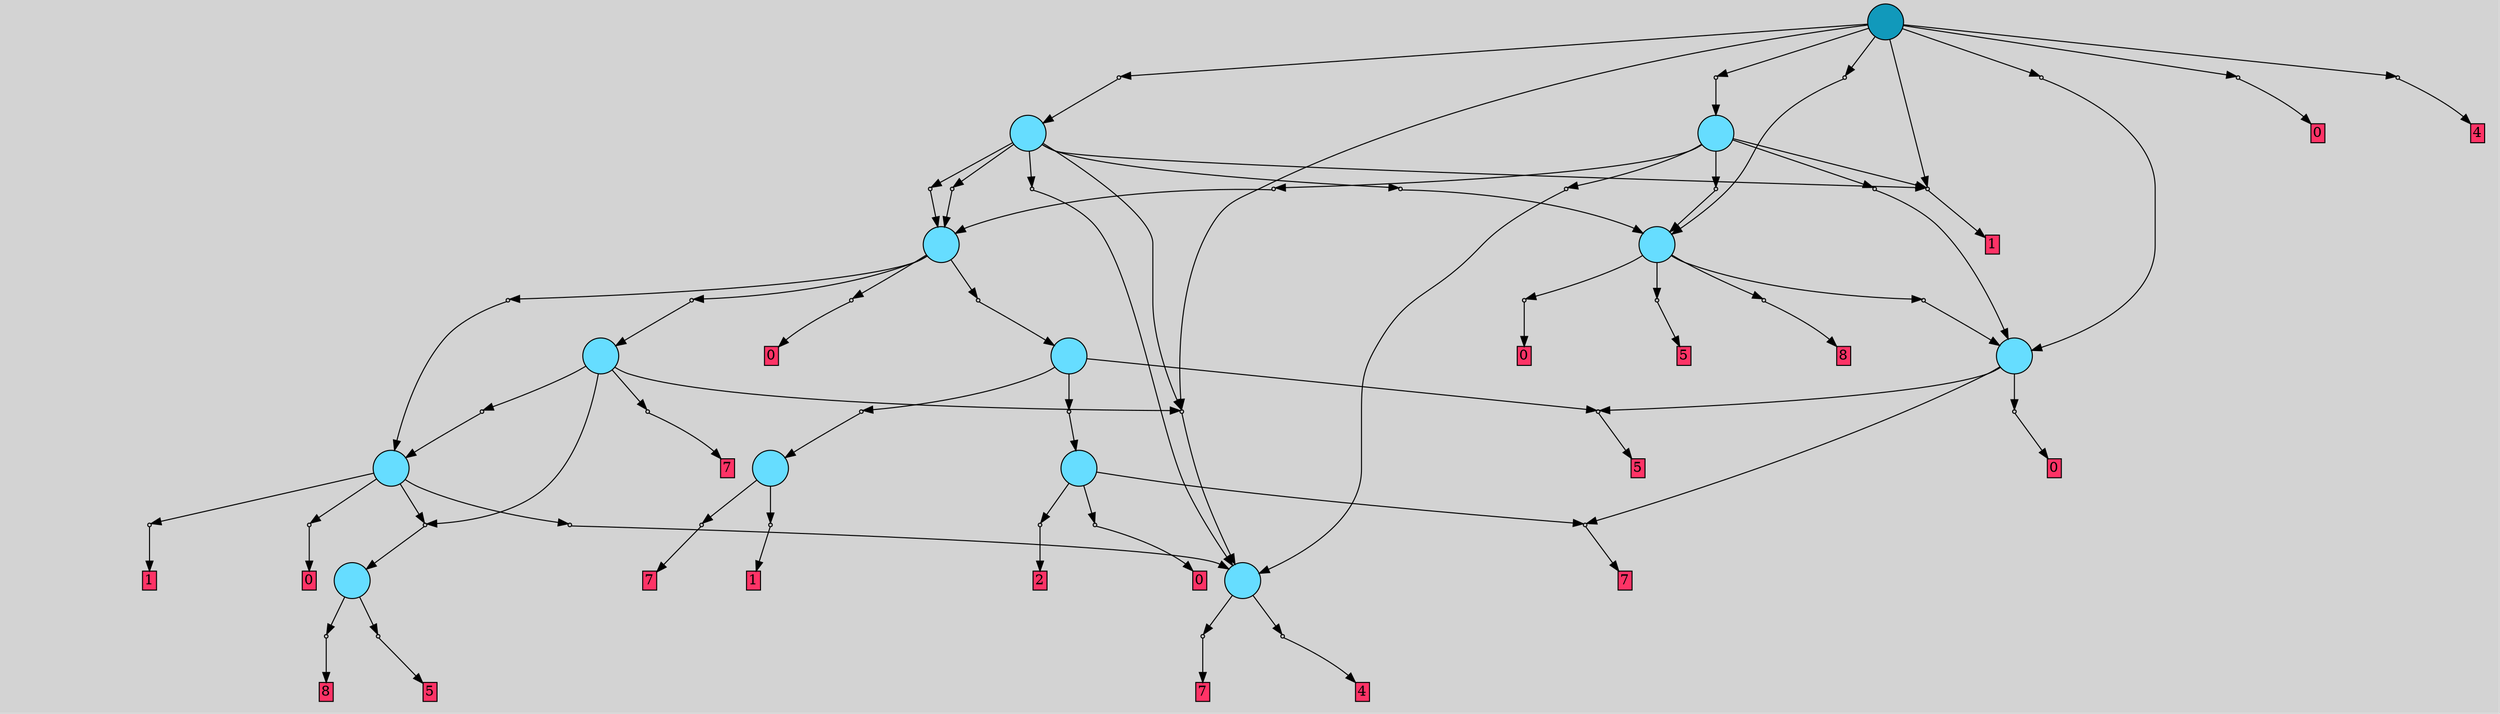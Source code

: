 // File exported with GEGELATI v1.3.1
// On the 2024-04-12 16:04:54
// With the File::TPGGraphDotExporter
digraph{
	graph[pad = "0.212, 0.055" bgcolor = lightgray]
	node[shape=circle style = filled label = ""]
		T0 [fillcolor="#66ddff"]
		T1 [fillcolor="#66ddff"]
		T2 [fillcolor="#66ddff"]
		T3 [fillcolor="#66ddff"]
		T4 [fillcolor="#66ddff"]
		T5 [fillcolor="#66ddff"]
		T6 [fillcolor="#66ddff"]
		T7 [fillcolor="#66ddff"]
		T8 [fillcolor="#66ddff"]
		T9 [fillcolor="#66ddff"]
		T10 [fillcolor="#66ddff"]
		T11 [fillcolor="#66ddff"]
		T12 [fillcolor="#1199bb"]
		P0 [fillcolor="#cccccc" shape=point] //
		I0 [shape=box style=invis label="0|0&3|1#1|1&#92;n"]
		P0 -> I0[style=invis]
		A0 [fillcolor="#ff3366" shape=box margin=0.03 width=0 height=0 label="8"]
		T0 -> P0 -> A0
		P1 [fillcolor="#cccccc" shape=point] //
		I1 [shape=box style=invis label=""]
		P1 -> I1[style=invis]
		A1 [fillcolor="#ff3366" shape=box margin=0.03 width=0 height=0 label="5"]
		T0 -> P1 -> A1
		P2 [fillcolor="#cccccc" shape=point] //
		I2 [shape=box style=invis label="1|0&0|6#3|1&#92;n"]
		P2 -> I2[style=invis]
		A2 [fillcolor="#ff3366" shape=box margin=0.03 width=0 height=0 label="1"]
		T1 -> P2 -> A2
		P3 [fillcolor="#cccccc" shape=point] //
		I3 [shape=box style=invis label=""]
		P3 -> I3[style=invis]
		A3 [fillcolor="#ff3366" shape=box margin=0.03 width=0 height=0 label="7"]
		T1 -> P3 -> A3
		P4 [fillcolor="#cccccc" shape=point] //
		I4 [shape=box style=invis label="1|0&3|4#4|2&#92;n"]
		P4 -> I4[style=invis]
		A4 [fillcolor="#ff3366" shape=box margin=0.03 width=0 height=0 label="7"]
		T2 -> P4 -> A4
		P5 [fillcolor="#cccccc" shape=point] //
		I5 [shape=box style=invis label="4|0&4|7#0|1&#92;n"]
		P5 -> I5[style=invis]
		A5 [fillcolor="#ff3366" shape=box margin=0.03 width=0 height=0 label="4"]
		T2 -> P5 -> A5
		P6 [fillcolor="#cccccc" shape=point] //
		I6 [shape=box style=invis label="6|0&4|6#2|6&#92;n"]
		P6 -> I6[style=invis]
		A6 [fillcolor="#ff3366" shape=box margin=0.03 width=0 height=0 label="0"]
		T3 -> P6 -> A6
		P7 [fillcolor="#cccccc" shape=point] //
		I7 [shape=box style=invis label="4|0&3|5#3|5&#92;n"]
		P7 -> I7[style=invis]
		A7 [fillcolor="#ff3366" shape=box margin=0.03 width=0 height=0 label="2"]
		T3 -> P7 -> A7
		P8 [fillcolor="#cccccc" shape=point] //
		I8 [shape=box style=invis label="0|0&1|1#2|4&#92;n"]
		P8 -> I8[style=invis]
		A8 [fillcolor="#ff3366" shape=box margin=0.03 width=0 height=0 label="7"]
		T3 -> P8 -> A8
		T4 -> P8
		P9 [fillcolor="#cccccc" shape=point] //
		I9 [shape=box style=invis label="1|0&0|5#3|5&#92;n"]
		P9 -> I9[style=invis]
		A9 [fillcolor="#ff3366" shape=box margin=0.03 width=0 height=0 label="5"]
		T4 -> P9 -> A9
		P10 [fillcolor="#cccccc" shape=point] //
		I10 [shape=box style=invis label="6|0&4|6#2|6&#92;n"]
		P10 -> I10[style=invis]
		A10 [fillcolor="#ff3366" shape=box margin=0.03 width=0 height=0 label="0"]
		T4 -> P10 -> A10
		P11 [fillcolor="#cccccc" shape=point] //
		I11 [shape=box style=invis label="7|0&1|1#2|0&#92;n"]
		P11 -> I11[style=invis]
		T5 -> P11 -> T1
		T5 -> P9
		P12 [fillcolor="#cccccc" shape=point] //
		I12 [shape=box style=invis label="6|3&3|7#1|4&#92;n8|0&0|3#2|1&#92;n"]
		P12 -> I12[style=invis]
		T5 -> P12 -> T3
		P13 [fillcolor="#cccccc" shape=point] //
		I13 [shape=box style=invis label="1|0&3|3#2|0&#92;n"]
		P13 -> I13[style=invis]
		T6 -> P13 -> T2
		P14 [fillcolor="#cccccc" shape=point] //
		I14 [shape=box style=invis label="2|0&4|6#3|5&#92;n"]
		P14 -> I14[style=invis]
		T6 -> P14 -> T0
		P15 [fillcolor="#cccccc" shape=point] //
		I15 [shape=box style=invis label="1|0&0|6#3|1&#92;n"]
		P15 -> I15[style=invis]
		A11 [fillcolor="#ff3366" shape=box margin=0.03 width=0 height=0 label="1"]
		T6 -> P15 -> A11
		P16 [fillcolor="#cccccc" shape=point] //
		I16 [shape=box style=invis label="7|0&4|1#0|2&#92;n"]
		P16 -> I16[style=invis]
		A12 [fillcolor="#ff3366" shape=box margin=0.03 width=0 height=0 label="0"]
		T6 -> P16 -> A12
		P17 [fillcolor="#cccccc" shape=point] //
		I17 [shape=box style=invis label="1|0&3|0#2|0&#92;n"]
		P17 -> I17[style=invis]
		T7 -> P17 -> T2
		T7 -> P14
		P18 [fillcolor="#cccccc" shape=point] //
		I18 [shape=box style=invis label="0|0&3|7#3|2&#92;n"]
		P18 -> I18[style=invis]
		A13 [fillcolor="#ff3366" shape=box margin=0.03 width=0 height=0 label="7"]
		T7 -> P18 -> A13
		P19 [fillcolor="#cccccc" shape=point] //
		I19 [shape=box style=invis label="1|0&4|5#3|5&#92;n"]
		P19 -> I19[style=invis]
		T7 -> P19 -> T6
		P20 [fillcolor="#cccccc" shape=point] //
		I20 [shape=box style=invis label="7|0&4|5#3|3&#92;n"]
		P20 -> I20[style=invis]
		T8 -> P20 -> T7
		P21 [fillcolor="#cccccc" shape=point] //
		I21 [shape=box style=invis label="4|0&3|0#4|2&#92;n"]
		P21 -> I21[style=invis]
		T8 -> P21 -> T6
		P22 [fillcolor="#cccccc" shape=point] //
		I22 [shape=box style=invis label="0|0&3|5#3|1&#92;n"]
		P22 -> I22[style=invis]
		A14 [fillcolor="#ff3366" shape=box margin=0.03 width=0 height=0 label="0"]
		T8 -> P22 -> A14
		P23 [fillcolor="#cccccc" shape=point] //
		I23 [shape=box style=invis label="8|0&3|0#3|0&#92;n"]
		P23 -> I23[style=invis]
		T8 -> P23 -> T5
		P24 [fillcolor="#cccccc" shape=point] //
		I24 [shape=box style=invis label="5|0&0|4#3|2&#92;n"]
		P24 -> I24[style=invis]
		A15 [fillcolor="#ff3366" shape=box margin=0.03 width=0 height=0 label="0"]
		T9 -> P24 -> A15
		P25 [fillcolor="#cccccc" shape=point] //
		I25 [shape=box style=invis label="1|0&3|2#1|0&#92;n"]
		P25 -> I25[style=invis]
		A16 [fillcolor="#ff3366" shape=box margin=0.03 width=0 height=0 label="5"]
		T9 -> P25 -> A16
		P26 [fillcolor="#cccccc" shape=point] //
		I26 [shape=box style=invis label="4|0&3|6#3|0&#92;n"]
		P26 -> I26[style=invis]
		T9 -> P26 -> T4
		P27 [fillcolor="#cccccc" shape=point] //
		I27 [shape=box style=invis label="0|0&1|7#2|4&#92;n"]
		P27 -> I27[style=invis]
		A17 [fillcolor="#ff3366" shape=box margin=0.03 width=0 height=0 label="8"]
		T9 -> P27 -> A17
		P28 [fillcolor="#cccccc" shape=point] //
		I28 [shape=box style=invis label="1|0&4|5#3|5&#92;n"]
		P28 -> I28[style=invis]
		T10 -> P28 -> T8
		P29 [fillcolor="#cccccc" shape=point] //
		I29 [shape=box style=invis label="4|0&3|6#3|0&#92;n"]
		P29 -> I29[style=invis]
		T10 -> P29 -> T4
		P30 [fillcolor="#cccccc" shape=point] //
		I30 [shape=box style=invis label="1|0&1|6#3|1&#92;n"]
		P30 -> I30[style=invis]
		A18 [fillcolor="#ff3366" shape=box margin=0.03 width=0 height=0 label="1"]
		T10 -> P30 -> A18
		P31 [fillcolor="#cccccc" shape=point] //
		I31 [shape=box style=invis label="1|0&3|7#2|0&#92;n"]
		P31 -> I31[style=invis]
		T10 -> P31 -> T2
		P32 [fillcolor="#cccccc" shape=point] //
		I32 [shape=box style=invis label="2|0&4|6#3|5&#92;n"]
		P32 -> I32[style=invis]
		T10 -> P32 -> T9
		T11 -> P17
		P33 [fillcolor="#cccccc" shape=point] //
		I33 [shape=box style=invis label="0|0&2|5#1|6&#92;n"]
		P33 -> I33[style=invis]
		T11 -> P33 -> T8
		T11 -> P30
		P34 [fillcolor="#cccccc" shape=point] //
		I34 [shape=box style=invis label="2|0&4|6#3|5&#92;n"]
		P34 -> I34[style=invis]
		T11 -> P34 -> T9
		P35 [fillcolor="#cccccc" shape=point] //
		I35 [shape=box style=invis label="8|0&3|1#4|0&#92;n"]
		P35 -> I35[style=invis]
		T11 -> P35 -> T8
		P36 [fillcolor="#cccccc" shape=point] //
		I36 [shape=box style=invis label="1|0&0|0#2|0&#92;n"]
		P36 -> I36[style=invis]
		T11 -> P36 -> T2
		P37 [fillcolor="#cccccc" shape=point] //
		I37 [shape=box style=invis label="2|0&2|6#3|1&#92;n"]
		P37 -> I37[style=invis]
		T12 -> P37 -> T10
		T12 -> P30
		T12 -> P17
		P38 [fillcolor="#cccccc" shape=point] //
		I38 [shape=box style=invis label="1|0&4|5#3|7&#92;n"]
		P38 -> I38[style=invis]
		T12 -> P38 -> T11
		P39 [fillcolor="#cccccc" shape=point] //
		I39 [shape=box style=invis label="7|0&4|1#3|2&#92;n"]
		P39 -> I39[style=invis]
		A19 [fillcolor="#ff3366" shape=box margin=0.03 width=0 height=0 label="0"]
		T12 -> P39 -> A19
		P40 [fillcolor="#cccccc" shape=point] //
		I40 [shape=box style=invis label="1|0&3|4#2|0&#92;n"]
		P40 -> I40[style=invis]
		A20 [fillcolor="#ff3366" shape=box margin=0.03 width=0 height=0 label="4"]
		T12 -> P40 -> A20
		P41 [fillcolor="#cccccc" shape=point] //
		I41 [shape=box style=invis label="3|0&4|6#3|5&#92;n"]
		P41 -> I41[style=invis]
		T12 -> P41 -> T9
		P42 [fillcolor="#cccccc" shape=point] //
		I42 [shape=box style=invis label="4|0&3|6#3|0&#92;n"]
		P42 -> I42[style=invis]
		T12 -> P42 -> T4
		{ rank= same T12 }
}
